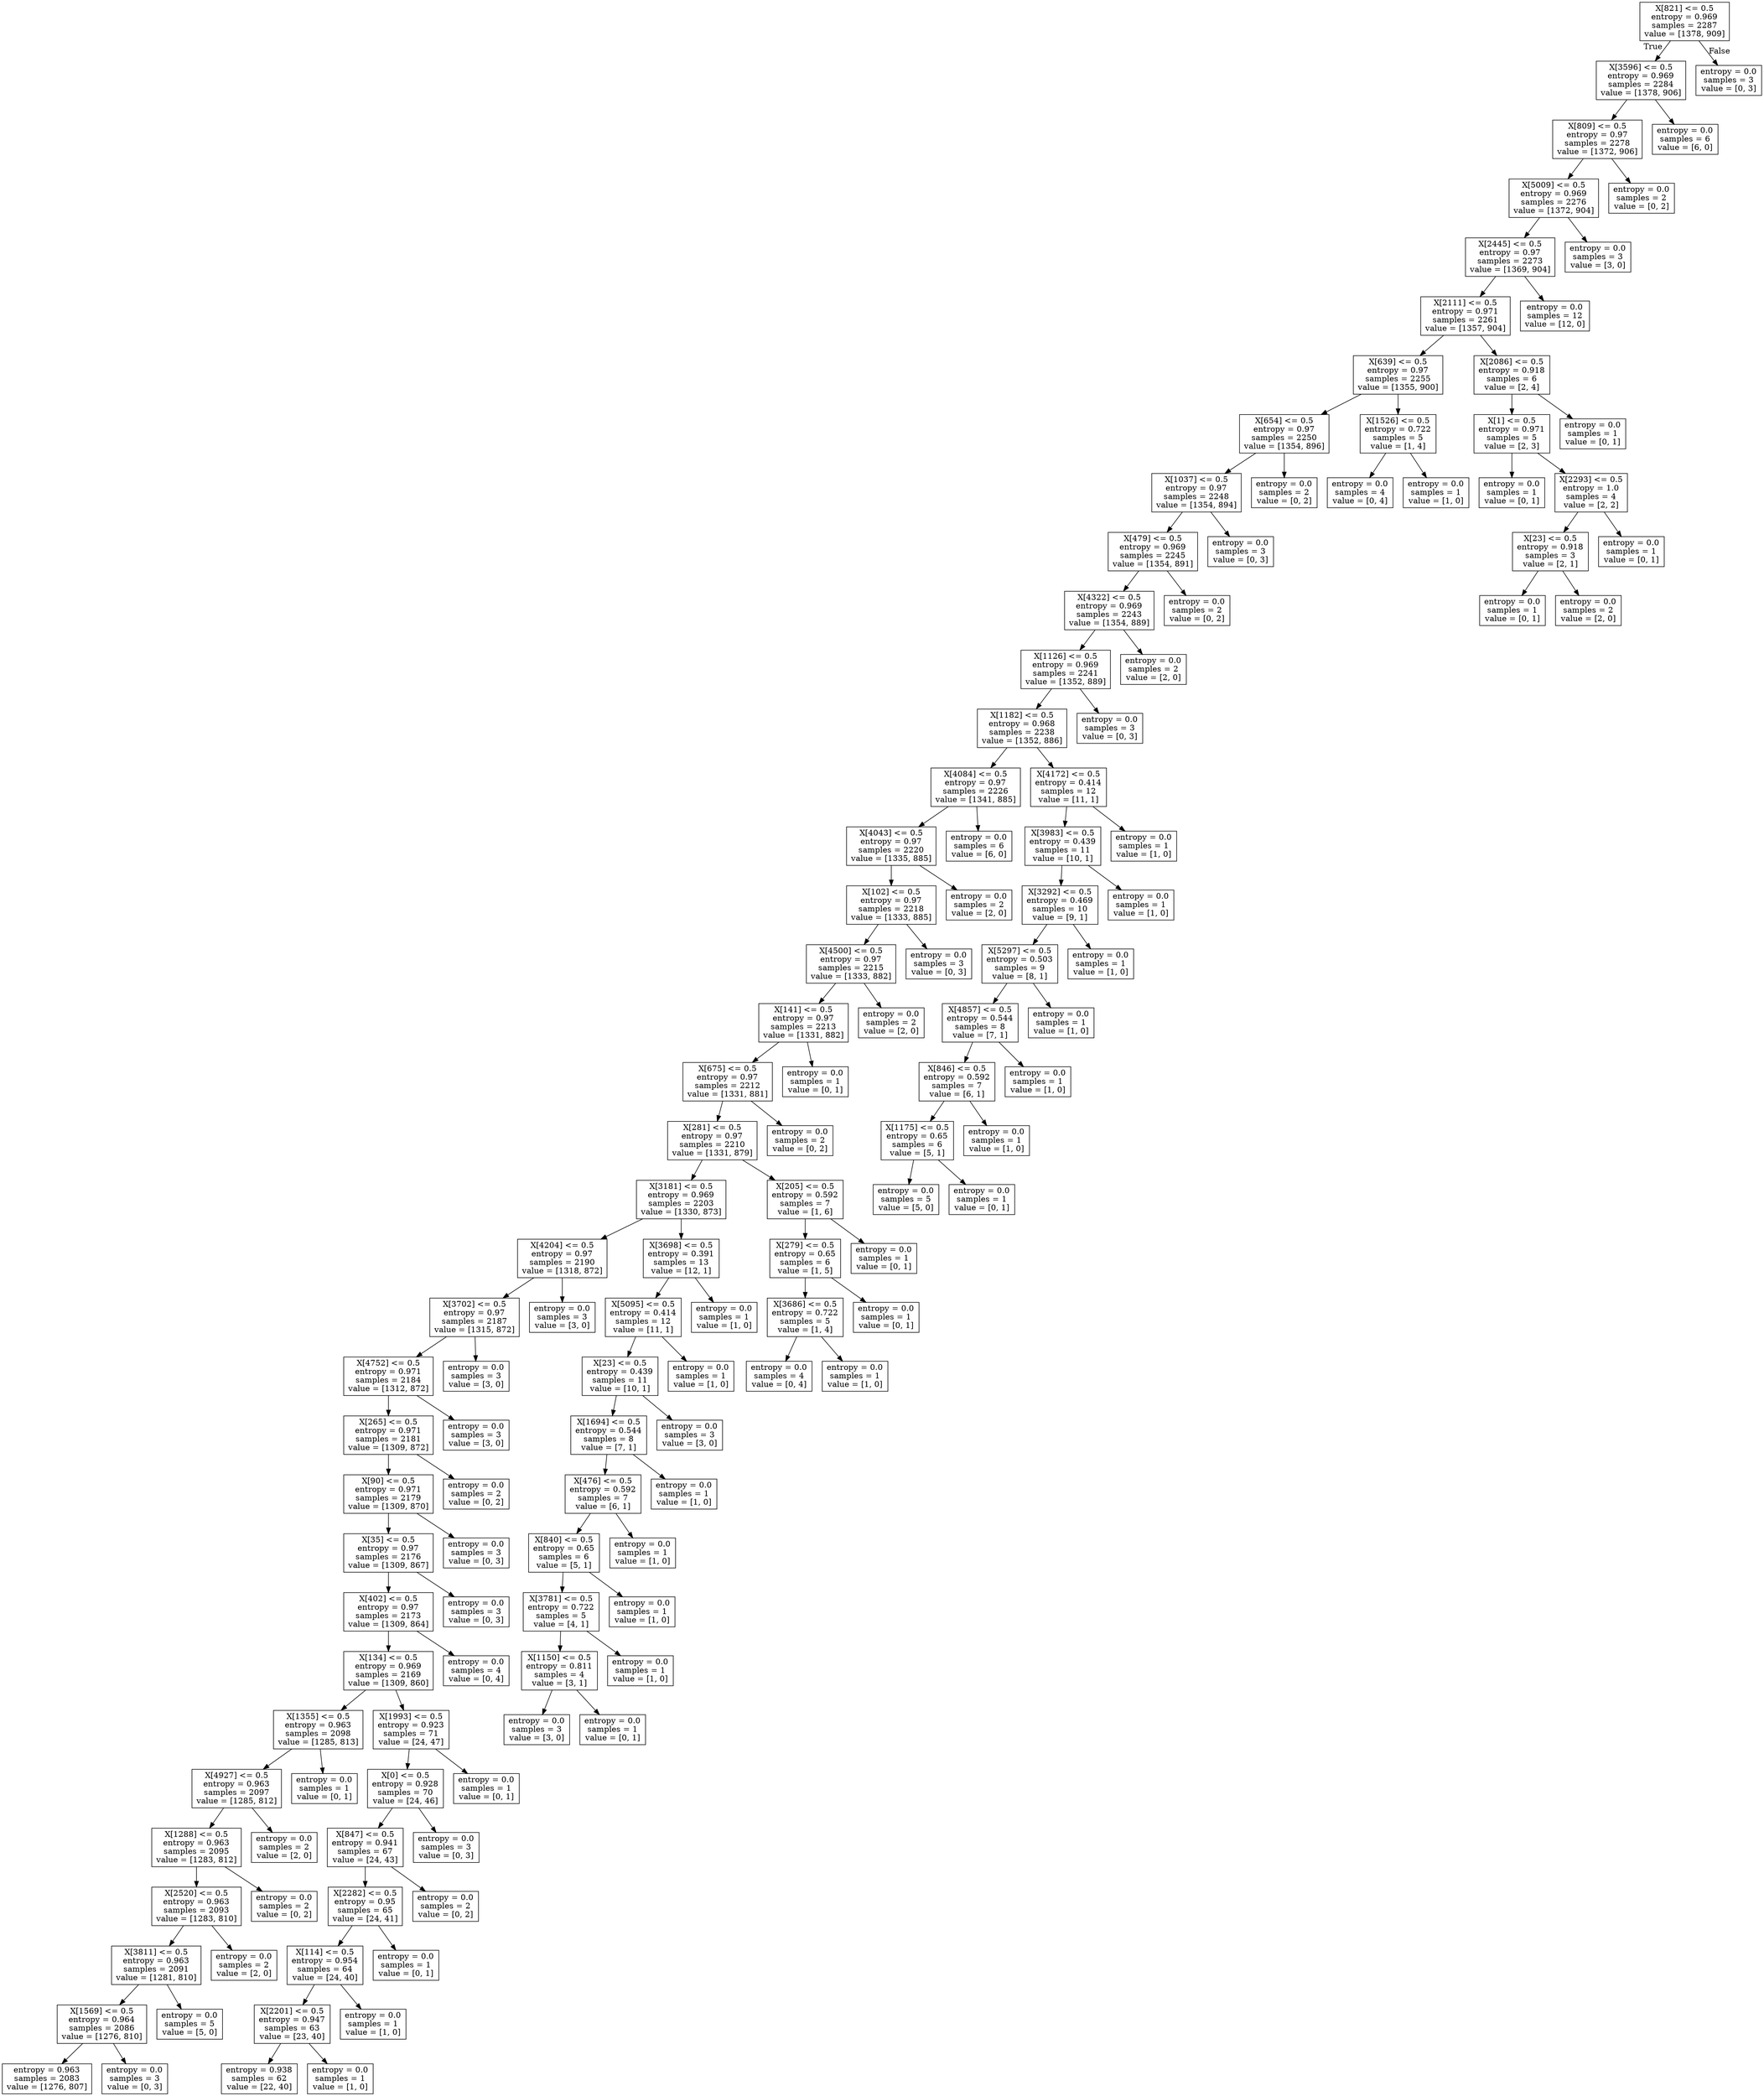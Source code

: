 digraph Tree {
node [shape=box] ;
0 [label="X[821] <= 0.5\nentropy = 0.969\nsamples = 2287\nvalue = [1378, 909]"] ;
1 [label="X[3596] <= 0.5\nentropy = 0.969\nsamples = 2284\nvalue = [1378, 906]"] ;
0 -> 1 [labeldistance=2.5, labelangle=45, headlabel="True"] ;
2 [label="X[809] <= 0.5\nentropy = 0.97\nsamples = 2278\nvalue = [1372, 906]"] ;
1 -> 2 ;
3 [label="X[5009] <= 0.5\nentropy = 0.969\nsamples = 2276\nvalue = [1372, 904]"] ;
2 -> 3 ;
4 [label="X[2445] <= 0.5\nentropy = 0.97\nsamples = 2273\nvalue = [1369, 904]"] ;
3 -> 4 ;
5 [label="X[2111] <= 0.5\nentropy = 0.971\nsamples = 2261\nvalue = [1357, 904]"] ;
4 -> 5 ;
6 [label="X[639] <= 0.5\nentropy = 0.97\nsamples = 2255\nvalue = [1355, 900]"] ;
5 -> 6 ;
7 [label="X[654] <= 0.5\nentropy = 0.97\nsamples = 2250\nvalue = [1354, 896]"] ;
6 -> 7 ;
8 [label="X[1037] <= 0.5\nentropy = 0.97\nsamples = 2248\nvalue = [1354, 894]"] ;
7 -> 8 ;
9 [label="X[479] <= 0.5\nentropy = 0.969\nsamples = 2245\nvalue = [1354, 891]"] ;
8 -> 9 ;
10 [label="X[4322] <= 0.5\nentropy = 0.969\nsamples = 2243\nvalue = [1354, 889]"] ;
9 -> 10 ;
11 [label="X[1126] <= 0.5\nentropy = 0.969\nsamples = 2241\nvalue = [1352, 889]"] ;
10 -> 11 ;
12 [label="X[1182] <= 0.5\nentropy = 0.968\nsamples = 2238\nvalue = [1352, 886]"] ;
11 -> 12 ;
13 [label="X[4084] <= 0.5\nentropy = 0.97\nsamples = 2226\nvalue = [1341, 885]"] ;
12 -> 13 ;
14 [label="X[4043] <= 0.5\nentropy = 0.97\nsamples = 2220\nvalue = [1335, 885]"] ;
13 -> 14 ;
15 [label="X[102] <= 0.5\nentropy = 0.97\nsamples = 2218\nvalue = [1333, 885]"] ;
14 -> 15 ;
16 [label="X[4500] <= 0.5\nentropy = 0.97\nsamples = 2215\nvalue = [1333, 882]"] ;
15 -> 16 ;
17 [label="X[141] <= 0.5\nentropy = 0.97\nsamples = 2213\nvalue = [1331, 882]"] ;
16 -> 17 ;
18 [label="X[675] <= 0.5\nentropy = 0.97\nsamples = 2212\nvalue = [1331, 881]"] ;
17 -> 18 ;
19 [label="X[281] <= 0.5\nentropy = 0.97\nsamples = 2210\nvalue = [1331, 879]"] ;
18 -> 19 ;
20 [label="X[3181] <= 0.5\nentropy = 0.969\nsamples = 2203\nvalue = [1330, 873]"] ;
19 -> 20 ;
21 [label="X[4204] <= 0.5\nentropy = 0.97\nsamples = 2190\nvalue = [1318, 872]"] ;
20 -> 21 ;
22 [label="X[3702] <= 0.5\nentropy = 0.97\nsamples = 2187\nvalue = [1315, 872]"] ;
21 -> 22 ;
23 [label="X[4752] <= 0.5\nentropy = 0.971\nsamples = 2184\nvalue = [1312, 872]"] ;
22 -> 23 ;
24 [label="X[265] <= 0.5\nentropy = 0.971\nsamples = 2181\nvalue = [1309, 872]"] ;
23 -> 24 ;
25 [label="X[90] <= 0.5\nentropy = 0.971\nsamples = 2179\nvalue = [1309, 870]"] ;
24 -> 25 ;
26 [label="X[35] <= 0.5\nentropy = 0.97\nsamples = 2176\nvalue = [1309, 867]"] ;
25 -> 26 ;
27 [label="X[402] <= 0.5\nentropy = 0.97\nsamples = 2173\nvalue = [1309, 864]"] ;
26 -> 27 ;
28 [label="X[134] <= 0.5\nentropy = 0.969\nsamples = 2169\nvalue = [1309, 860]"] ;
27 -> 28 ;
29 [label="X[1355] <= 0.5\nentropy = 0.963\nsamples = 2098\nvalue = [1285, 813]"] ;
28 -> 29 ;
30 [label="X[4927] <= 0.5\nentropy = 0.963\nsamples = 2097\nvalue = [1285, 812]"] ;
29 -> 30 ;
31 [label="X[1288] <= 0.5\nentropy = 0.963\nsamples = 2095\nvalue = [1283, 812]"] ;
30 -> 31 ;
32 [label="X[2520] <= 0.5\nentropy = 0.963\nsamples = 2093\nvalue = [1283, 810]"] ;
31 -> 32 ;
33 [label="X[3811] <= 0.5\nentropy = 0.963\nsamples = 2091\nvalue = [1281, 810]"] ;
32 -> 33 ;
34 [label="X[1569] <= 0.5\nentropy = 0.964\nsamples = 2086\nvalue = [1276, 810]"] ;
33 -> 34 ;
35 [label="entropy = 0.963\nsamples = 2083\nvalue = [1276, 807]"] ;
34 -> 35 ;
36 [label="entropy = 0.0\nsamples = 3\nvalue = [0, 3]"] ;
34 -> 36 ;
37 [label="entropy = 0.0\nsamples = 5\nvalue = [5, 0]"] ;
33 -> 37 ;
38 [label="entropy = 0.0\nsamples = 2\nvalue = [2, 0]"] ;
32 -> 38 ;
39 [label="entropy = 0.0\nsamples = 2\nvalue = [0, 2]"] ;
31 -> 39 ;
40 [label="entropy = 0.0\nsamples = 2\nvalue = [2, 0]"] ;
30 -> 40 ;
41 [label="entropy = 0.0\nsamples = 1\nvalue = [0, 1]"] ;
29 -> 41 ;
42 [label="X[1993] <= 0.5\nentropy = 0.923\nsamples = 71\nvalue = [24, 47]"] ;
28 -> 42 ;
43 [label="X[0] <= 0.5\nentropy = 0.928\nsamples = 70\nvalue = [24, 46]"] ;
42 -> 43 ;
44 [label="X[847] <= 0.5\nentropy = 0.941\nsamples = 67\nvalue = [24, 43]"] ;
43 -> 44 ;
45 [label="X[2282] <= 0.5\nentropy = 0.95\nsamples = 65\nvalue = [24, 41]"] ;
44 -> 45 ;
46 [label="X[114] <= 0.5\nentropy = 0.954\nsamples = 64\nvalue = [24, 40]"] ;
45 -> 46 ;
47 [label="X[2201] <= 0.5\nentropy = 0.947\nsamples = 63\nvalue = [23, 40]"] ;
46 -> 47 ;
48 [label="entropy = 0.938\nsamples = 62\nvalue = [22, 40]"] ;
47 -> 48 ;
49 [label="entropy = 0.0\nsamples = 1\nvalue = [1, 0]"] ;
47 -> 49 ;
50 [label="entropy = 0.0\nsamples = 1\nvalue = [1, 0]"] ;
46 -> 50 ;
51 [label="entropy = 0.0\nsamples = 1\nvalue = [0, 1]"] ;
45 -> 51 ;
52 [label="entropy = 0.0\nsamples = 2\nvalue = [0, 2]"] ;
44 -> 52 ;
53 [label="entropy = 0.0\nsamples = 3\nvalue = [0, 3]"] ;
43 -> 53 ;
54 [label="entropy = 0.0\nsamples = 1\nvalue = [0, 1]"] ;
42 -> 54 ;
55 [label="entropy = 0.0\nsamples = 4\nvalue = [0, 4]"] ;
27 -> 55 ;
56 [label="entropy = 0.0\nsamples = 3\nvalue = [0, 3]"] ;
26 -> 56 ;
57 [label="entropy = 0.0\nsamples = 3\nvalue = [0, 3]"] ;
25 -> 57 ;
58 [label="entropy = 0.0\nsamples = 2\nvalue = [0, 2]"] ;
24 -> 58 ;
59 [label="entropy = 0.0\nsamples = 3\nvalue = [3, 0]"] ;
23 -> 59 ;
60 [label="entropy = 0.0\nsamples = 3\nvalue = [3, 0]"] ;
22 -> 60 ;
61 [label="entropy = 0.0\nsamples = 3\nvalue = [3, 0]"] ;
21 -> 61 ;
62 [label="X[3698] <= 0.5\nentropy = 0.391\nsamples = 13\nvalue = [12, 1]"] ;
20 -> 62 ;
63 [label="X[5095] <= 0.5\nentropy = 0.414\nsamples = 12\nvalue = [11, 1]"] ;
62 -> 63 ;
64 [label="X[23] <= 0.5\nentropy = 0.439\nsamples = 11\nvalue = [10, 1]"] ;
63 -> 64 ;
65 [label="X[1694] <= 0.5\nentropy = 0.544\nsamples = 8\nvalue = [7, 1]"] ;
64 -> 65 ;
66 [label="X[476] <= 0.5\nentropy = 0.592\nsamples = 7\nvalue = [6, 1]"] ;
65 -> 66 ;
67 [label="X[840] <= 0.5\nentropy = 0.65\nsamples = 6\nvalue = [5, 1]"] ;
66 -> 67 ;
68 [label="X[3781] <= 0.5\nentropy = 0.722\nsamples = 5\nvalue = [4, 1]"] ;
67 -> 68 ;
69 [label="X[1150] <= 0.5\nentropy = 0.811\nsamples = 4\nvalue = [3, 1]"] ;
68 -> 69 ;
70 [label="entropy = 0.0\nsamples = 3\nvalue = [3, 0]"] ;
69 -> 70 ;
71 [label="entropy = 0.0\nsamples = 1\nvalue = [0, 1]"] ;
69 -> 71 ;
72 [label="entropy = 0.0\nsamples = 1\nvalue = [1, 0]"] ;
68 -> 72 ;
73 [label="entropy = 0.0\nsamples = 1\nvalue = [1, 0]"] ;
67 -> 73 ;
74 [label="entropy = 0.0\nsamples = 1\nvalue = [1, 0]"] ;
66 -> 74 ;
75 [label="entropy = 0.0\nsamples = 1\nvalue = [1, 0]"] ;
65 -> 75 ;
76 [label="entropy = 0.0\nsamples = 3\nvalue = [3, 0]"] ;
64 -> 76 ;
77 [label="entropy = 0.0\nsamples = 1\nvalue = [1, 0]"] ;
63 -> 77 ;
78 [label="entropy = 0.0\nsamples = 1\nvalue = [1, 0]"] ;
62 -> 78 ;
79 [label="X[205] <= 0.5\nentropy = 0.592\nsamples = 7\nvalue = [1, 6]"] ;
19 -> 79 ;
80 [label="X[279] <= 0.5\nentropy = 0.65\nsamples = 6\nvalue = [1, 5]"] ;
79 -> 80 ;
81 [label="X[3686] <= 0.5\nentropy = 0.722\nsamples = 5\nvalue = [1, 4]"] ;
80 -> 81 ;
82 [label="entropy = 0.0\nsamples = 4\nvalue = [0, 4]"] ;
81 -> 82 ;
83 [label="entropy = 0.0\nsamples = 1\nvalue = [1, 0]"] ;
81 -> 83 ;
84 [label="entropy = 0.0\nsamples = 1\nvalue = [0, 1]"] ;
80 -> 84 ;
85 [label="entropy = 0.0\nsamples = 1\nvalue = [0, 1]"] ;
79 -> 85 ;
86 [label="entropy = 0.0\nsamples = 2\nvalue = [0, 2]"] ;
18 -> 86 ;
87 [label="entropy = 0.0\nsamples = 1\nvalue = [0, 1]"] ;
17 -> 87 ;
88 [label="entropy = 0.0\nsamples = 2\nvalue = [2, 0]"] ;
16 -> 88 ;
89 [label="entropy = 0.0\nsamples = 3\nvalue = [0, 3]"] ;
15 -> 89 ;
90 [label="entropy = 0.0\nsamples = 2\nvalue = [2, 0]"] ;
14 -> 90 ;
91 [label="entropy = 0.0\nsamples = 6\nvalue = [6, 0]"] ;
13 -> 91 ;
92 [label="X[4172] <= 0.5\nentropy = 0.414\nsamples = 12\nvalue = [11, 1]"] ;
12 -> 92 ;
93 [label="X[3983] <= 0.5\nentropy = 0.439\nsamples = 11\nvalue = [10, 1]"] ;
92 -> 93 ;
94 [label="X[3292] <= 0.5\nentropy = 0.469\nsamples = 10\nvalue = [9, 1]"] ;
93 -> 94 ;
95 [label="X[5297] <= 0.5\nentropy = 0.503\nsamples = 9\nvalue = [8, 1]"] ;
94 -> 95 ;
96 [label="X[4857] <= 0.5\nentropy = 0.544\nsamples = 8\nvalue = [7, 1]"] ;
95 -> 96 ;
97 [label="X[846] <= 0.5\nentropy = 0.592\nsamples = 7\nvalue = [6, 1]"] ;
96 -> 97 ;
98 [label="X[1175] <= 0.5\nentropy = 0.65\nsamples = 6\nvalue = [5, 1]"] ;
97 -> 98 ;
99 [label="entropy = 0.0\nsamples = 5\nvalue = [5, 0]"] ;
98 -> 99 ;
100 [label="entropy = 0.0\nsamples = 1\nvalue = [0, 1]"] ;
98 -> 100 ;
101 [label="entropy = 0.0\nsamples = 1\nvalue = [1, 0]"] ;
97 -> 101 ;
102 [label="entropy = 0.0\nsamples = 1\nvalue = [1, 0]"] ;
96 -> 102 ;
103 [label="entropy = 0.0\nsamples = 1\nvalue = [1, 0]"] ;
95 -> 103 ;
104 [label="entropy = 0.0\nsamples = 1\nvalue = [1, 0]"] ;
94 -> 104 ;
105 [label="entropy = 0.0\nsamples = 1\nvalue = [1, 0]"] ;
93 -> 105 ;
106 [label="entropy = 0.0\nsamples = 1\nvalue = [1, 0]"] ;
92 -> 106 ;
107 [label="entropy = 0.0\nsamples = 3\nvalue = [0, 3]"] ;
11 -> 107 ;
108 [label="entropy = 0.0\nsamples = 2\nvalue = [2, 0]"] ;
10 -> 108 ;
109 [label="entropy = 0.0\nsamples = 2\nvalue = [0, 2]"] ;
9 -> 109 ;
110 [label="entropy = 0.0\nsamples = 3\nvalue = [0, 3]"] ;
8 -> 110 ;
111 [label="entropy = 0.0\nsamples = 2\nvalue = [0, 2]"] ;
7 -> 111 ;
112 [label="X[1526] <= 0.5\nentropy = 0.722\nsamples = 5\nvalue = [1, 4]"] ;
6 -> 112 ;
113 [label="entropy = 0.0\nsamples = 4\nvalue = [0, 4]"] ;
112 -> 113 ;
114 [label="entropy = 0.0\nsamples = 1\nvalue = [1, 0]"] ;
112 -> 114 ;
115 [label="X[2086] <= 0.5\nentropy = 0.918\nsamples = 6\nvalue = [2, 4]"] ;
5 -> 115 ;
116 [label="X[1] <= 0.5\nentropy = 0.971\nsamples = 5\nvalue = [2, 3]"] ;
115 -> 116 ;
117 [label="entropy = 0.0\nsamples = 1\nvalue = [0, 1]"] ;
116 -> 117 ;
118 [label="X[2293] <= 0.5\nentropy = 1.0\nsamples = 4\nvalue = [2, 2]"] ;
116 -> 118 ;
119 [label="X[23] <= 0.5\nentropy = 0.918\nsamples = 3\nvalue = [2, 1]"] ;
118 -> 119 ;
120 [label="entropy = 0.0\nsamples = 1\nvalue = [0, 1]"] ;
119 -> 120 ;
121 [label="entropy = 0.0\nsamples = 2\nvalue = [2, 0]"] ;
119 -> 121 ;
122 [label="entropy = 0.0\nsamples = 1\nvalue = [0, 1]"] ;
118 -> 122 ;
123 [label="entropy = 0.0\nsamples = 1\nvalue = [0, 1]"] ;
115 -> 123 ;
124 [label="entropy = 0.0\nsamples = 12\nvalue = [12, 0]"] ;
4 -> 124 ;
125 [label="entropy = 0.0\nsamples = 3\nvalue = [3, 0]"] ;
3 -> 125 ;
126 [label="entropy = 0.0\nsamples = 2\nvalue = [0, 2]"] ;
2 -> 126 ;
127 [label="entropy = 0.0\nsamples = 6\nvalue = [6, 0]"] ;
1 -> 127 ;
128 [label="entropy = 0.0\nsamples = 3\nvalue = [0, 3]"] ;
0 -> 128 [labeldistance=2.5, labelangle=-45, headlabel="False"] ;
}